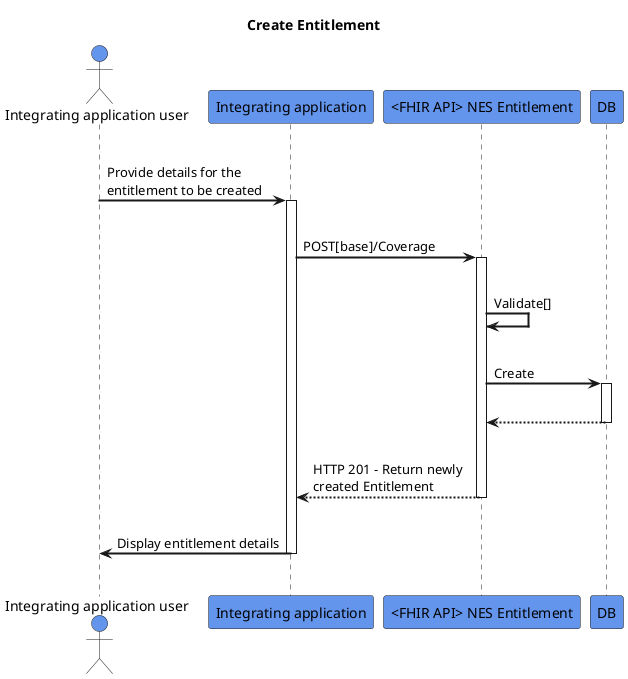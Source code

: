 @startuml
skinparam sequenceArrowThickness 2
skinparam roundcorner 5
skinparam maxmessagesize 180
skinparam sequenceParticipant bold
title Create Entitlement
actor "Integrating application user" as User #CornflowerBlue
participant "Integrating application" as A #CornflowerBlue
participant "<FHIR API> NES Entitlement" as B #CornflowerBlue
participant "DB" as C #CornflowerBlue
|||
User -> A: Provide details for the entitlement to be created
activate A
|||
A -> B: POST[base]/Coverage
activate B
|||
B -> B: Validate[]
|||
B -> C: Create
activate C
|||
C -[dashed]-> B:  
deactivate C
|||
B -[dashed]-> A: HTTP 201 - Return newly created Entitlement
deactivate B
|||
A -> User: Display entitlement details
deactivate A
|||
@enduml
